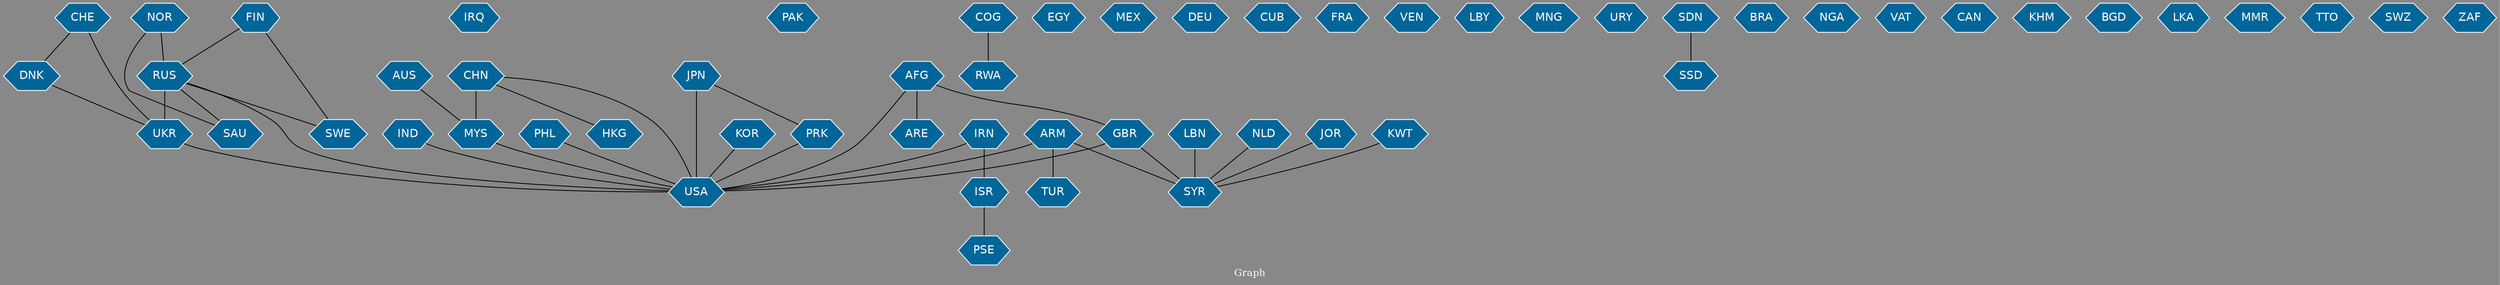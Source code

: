 // Countries together in item graph
graph {
	graph [bgcolor="#888888" fontcolor=white fontsize=12 label="Graph" outputorder=edgesfirst overlap=prism]
	node [color=white fillcolor="#006699" fontcolor=white fontname=Helvetica shape=hexagon style=filled]
	edge [arrowhead=open color=black fontcolor=white fontname=Courier fontsize=12]
		RUS [label=RUS]
		UKR [label=UKR]
		IRQ [label=IRQ]
		CHN [label=CHN]
		SYR [label=SYR]
		PAK [label=PAK]
		COG [label=COG]
		EGY [label=EGY]
		GBR [label=GBR]
		MEX [label=MEX]
		MYS [label=MYS]
		AFG [label=AFG]
		AUS [label=AUS]
		ARM [label=ARM]
		PSE [label=PSE]
		ISR [label=ISR]
		KOR [label=KOR]
		DEU [label=DEU]
		IND [label=IND]
		USA [label=USA]
		IRN [label=IRN]
		RWA [label=RWA]
		CHE [label=CHE]
		DNK [label=DNK]
		HKG [label=HKG]
		JOR [label=JOR]
		CUB [label=CUB]
		FRA [label=FRA]
		VEN [label=VEN]
		LBY [label=LBY]
		ARE [label=ARE]
		PRK [label=PRK]
		MNG [label=MNG]
		PHL [label=PHL]
		JPN [label=JPN]
		URY [label=URY]
		SSD [label=SSD]
		SDN [label=SDN]
		KWT [label=KWT]
		NOR [label=NOR]
		SAU [label=SAU]
		BRA [label=BRA]
		NGA [label=NGA]
		SWE [label=SWE]
		FIN [label=FIN]
		LBN [label=LBN]
		VAT [label=VAT]
		TUR [label=TUR]
		CAN [label=CAN]
		KHM [label=KHM]
		BGD [label=BGD]
		LKA [label=LKA]
		MMR [label=MMR]
		TTO [label=TTO]
		NLD [label=NLD]
		SWZ [label=SWZ]
		ZAF [label=ZAF]
			ARM -- SYR [weight=3]
			ISR -- PSE [weight=17]
			PHL -- USA [weight=3]
			KOR -- USA [weight=3]
			CHN -- USA [weight=2]
			NOR -- RUS [weight=2]
			RUS -- SAU [weight=2]
			IND -- USA [weight=3]
			MYS -- USA [weight=2]
			ARM -- TUR [weight=1]
			AFG -- GBR [weight=2]
			JOR -- SYR [weight=2]
			KWT -- SYR [weight=2]
			JPN -- USA [weight=9]
			AFG -- USA [weight=4]
			ARM -- USA [weight=1]
			JPN -- PRK [weight=1]
			NOR -- SAU [weight=2]
			RUS -- USA [weight=2]
			CHE -- UKR [weight=2]
			DNK -- UKR [weight=1]
			LBN -- SYR [weight=2]
			UKR -- USA [weight=1]
			RUS -- UKR [weight=78]
			IRN -- ISR [weight=3]
			IRN -- USA [weight=1]
			COG -- RWA [weight=1]
			FIN -- SWE [weight=1]
			FIN -- RUS [weight=1]
			SDN -- SSD [weight=3]
			NLD -- SYR [weight=1]
			CHN -- MYS [weight=6]
			RUS -- SWE [weight=1]
			PRK -- USA [weight=2]
			CHE -- DNK [weight=1]
			GBR -- USA [weight=1]
			AFG -- ARE [weight=4]
			GBR -- SYR [weight=3]
			CHN -- HKG [weight=1]
			AUS -- MYS [weight=1]
}